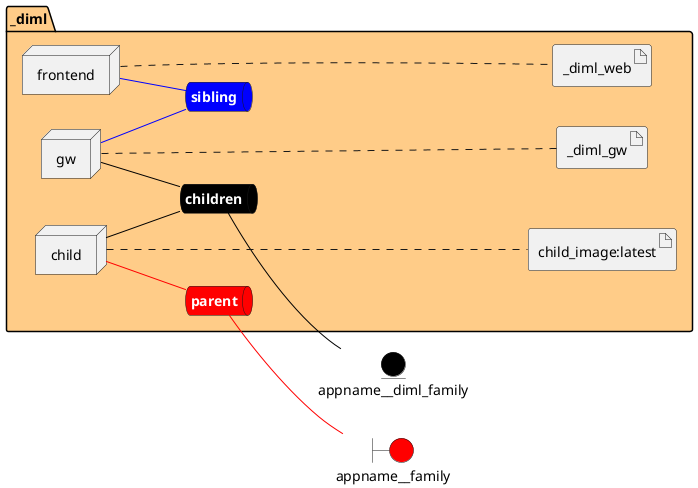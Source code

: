 @startuml

left to right direction


boundary appname__family #red


entity appname__diml_family #black




package "_diml" #ffcc88 {
    queue childrennet #black [
            <b><color:white>children</color></b>
    ]
    
    childrennet -[#black]- appname__diml_family
    
    queue siblingnet #blue [
            <b><color:white>sibling</color></b>
    ]
    
    queue parentnet #red [
            <b><color:white>parent</color></b>
    ]
    
    parentnet -[#red]- appname__family
    

node "child" as childService
node "frontend" as frontendService
node "gw" as gwService


        artifact "child_image:latest" as child_imagelatestimage
    
        artifact "_diml_web" as _diml_webimage
    
        artifact "_diml_gw" as _diml_gwimage
    
}

childService -[#black]- childrennet

childService -[#red]- parentnet

frontendService -[#blue]- siblingnet

gwService -[#black]- childrennet

gwService -[#blue]- siblingnet
childService .... child_imagelatestimage
frontendService .... _diml_webimage
gwService .... _diml_gwimage


@enduml
